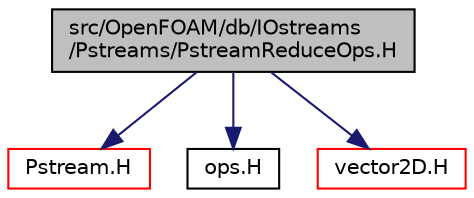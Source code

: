 digraph "src/OpenFOAM/db/IOstreams/Pstreams/PstreamReduceOps.H"
{
  bgcolor="transparent";
  edge [fontname="Helvetica",fontsize="10",labelfontname="Helvetica",labelfontsize="10"];
  node [fontname="Helvetica",fontsize="10",shape=record];
  Node1 [label="src/OpenFOAM/db/IOstreams\l/Pstreams/PstreamReduceOps.H",height=0.2,width=0.4,color="black", fillcolor="grey75", style="filled", fontcolor="black"];
  Node1 -> Node2 [color="midnightblue",fontsize="10",style="solid",fontname="Helvetica"];
  Node2 [label="Pstream.H",height=0.2,width=0.4,color="red",URL="$a08105.html"];
  Node1 -> Node3 [color="midnightblue",fontsize="10",style="solid",fontname="Helvetica"];
  Node3 [label="ops.H",height=0.2,width=0.4,color="black",URL="$a09227.html",tooltip="Combination-Reduction operation for a parallel run. "];
  Node1 -> Node4 [color="midnightblue",fontsize="10",style="solid",fontname="Helvetica"];
  Node4 [label="vector2D.H",height=0.2,width=0.4,color="red",URL="$a09390.html"];
}
